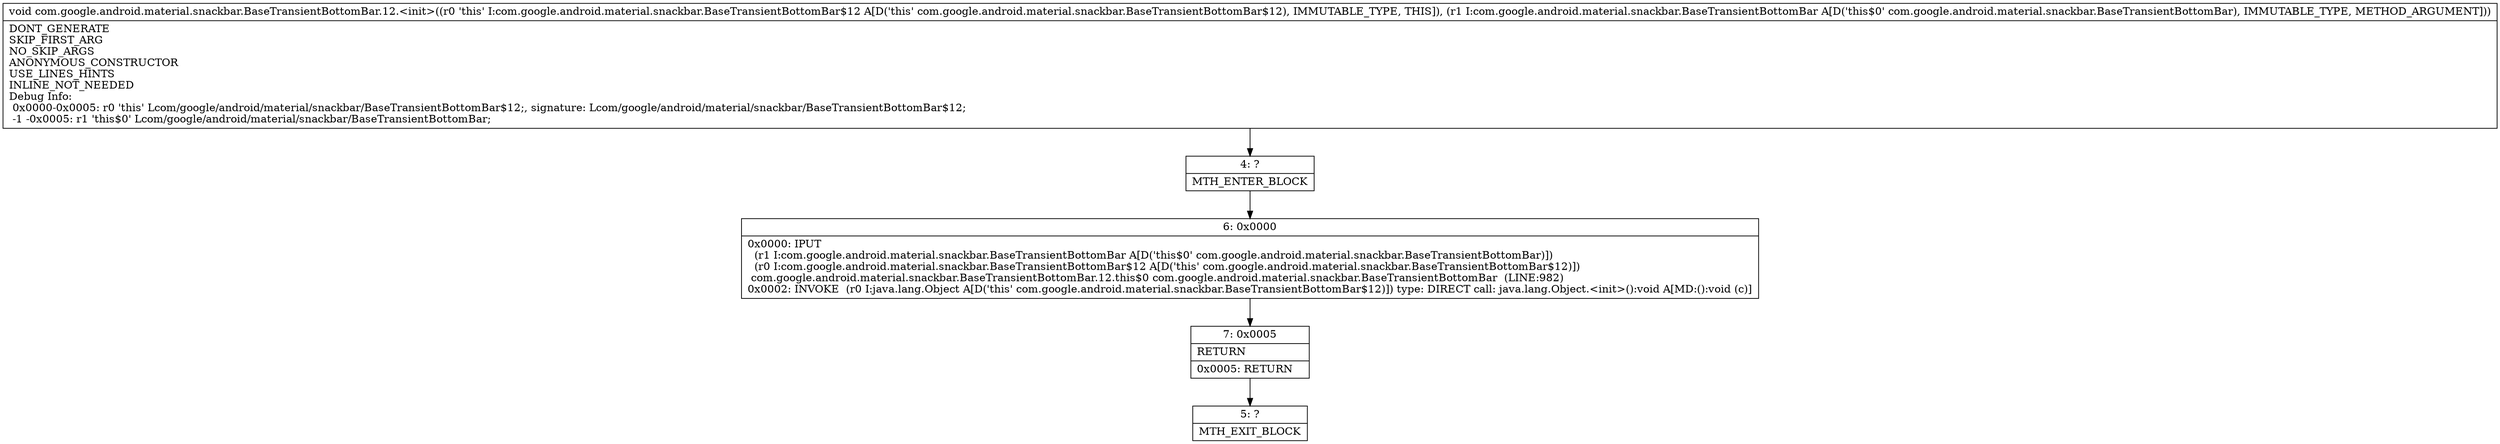 digraph "CFG forcom.google.android.material.snackbar.BaseTransientBottomBar.12.\<init\>(Lcom\/google\/android\/material\/snackbar\/BaseTransientBottomBar;)V" {
Node_4 [shape=record,label="{4\:\ ?|MTH_ENTER_BLOCK\l}"];
Node_6 [shape=record,label="{6\:\ 0x0000|0x0000: IPUT  \l  (r1 I:com.google.android.material.snackbar.BaseTransientBottomBar A[D('this$0' com.google.android.material.snackbar.BaseTransientBottomBar)])\l  (r0 I:com.google.android.material.snackbar.BaseTransientBottomBar$12 A[D('this' com.google.android.material.snackbar.BaseTransientBottomBar$12)])\l com.google.android.material.snackbar.BaseTransientBottomBar.12.this$0 com.google.android.material.snackbar.BaseTransientBottomBar  (LINE:982)\l0x0002: INVOKE  (r0 I:java.lang.Object A[D('this' com.google.android.material.snackbar.BaseTransientBottomBar$12)]) type: DIRECT call: java.lang.Object.\<init\>():void A[MD:():void (c)]\l}"];
Node_7 [shape=record,label="{7\:\ 0x0005|RETURN\l|0x0005: RETURN   \l}"];
Node_5 [shape=record,label="{5\:\ ?|MTH_EXIT_BLOCK\l}"];
MethodNode[shape=record,label="{void com.google.android.material.snackbar.BaseTransientBottomBar.12.\<init\>((r0 'this' I:com.google.android.material.snackbar.BaseTransientBottomBar$12 A[D('this' com.google.android.material.snackbar.BaseTransientBottomBar$12), IMMUTABLE_TYPE, THIS]), (r1 I:com.google.android.material.snackbar.BaseTransientBottomBar A[D('this$0' com.google.android.material.snackbar.BaseTransientBottomBar), IMMUTABLE_TYPE, METHOD_ARGUMENT]))  | DONT_GENERATE\lSKIP_FIRST_ARG\lNO_SKIP_ARGS\lANONYMOUS_CONSTRUCTOR\lUSE_LINES_HINTS\lINLINE_NOT_NEEDED\lDebug Info:\l  0x0000\-0x0005: r0 'this' Lcom\/google\/android\/material\/snackbar\/BaseTransientBottomBar$12;, signature: Lcom\/google\/android\/material\/snackbar\/BaseTransientBottomBar$12;\l  \-1 \-0x0005: r1 'this$0' Lcom\/google\/android\/material\/snackbar\/BaseTransientBottomBar;\l}"];
MethodNode -> Node_4;Node_4 -> Node_6;
Node_6 -> Node_7;
Node_7 -> Node_5;
}


